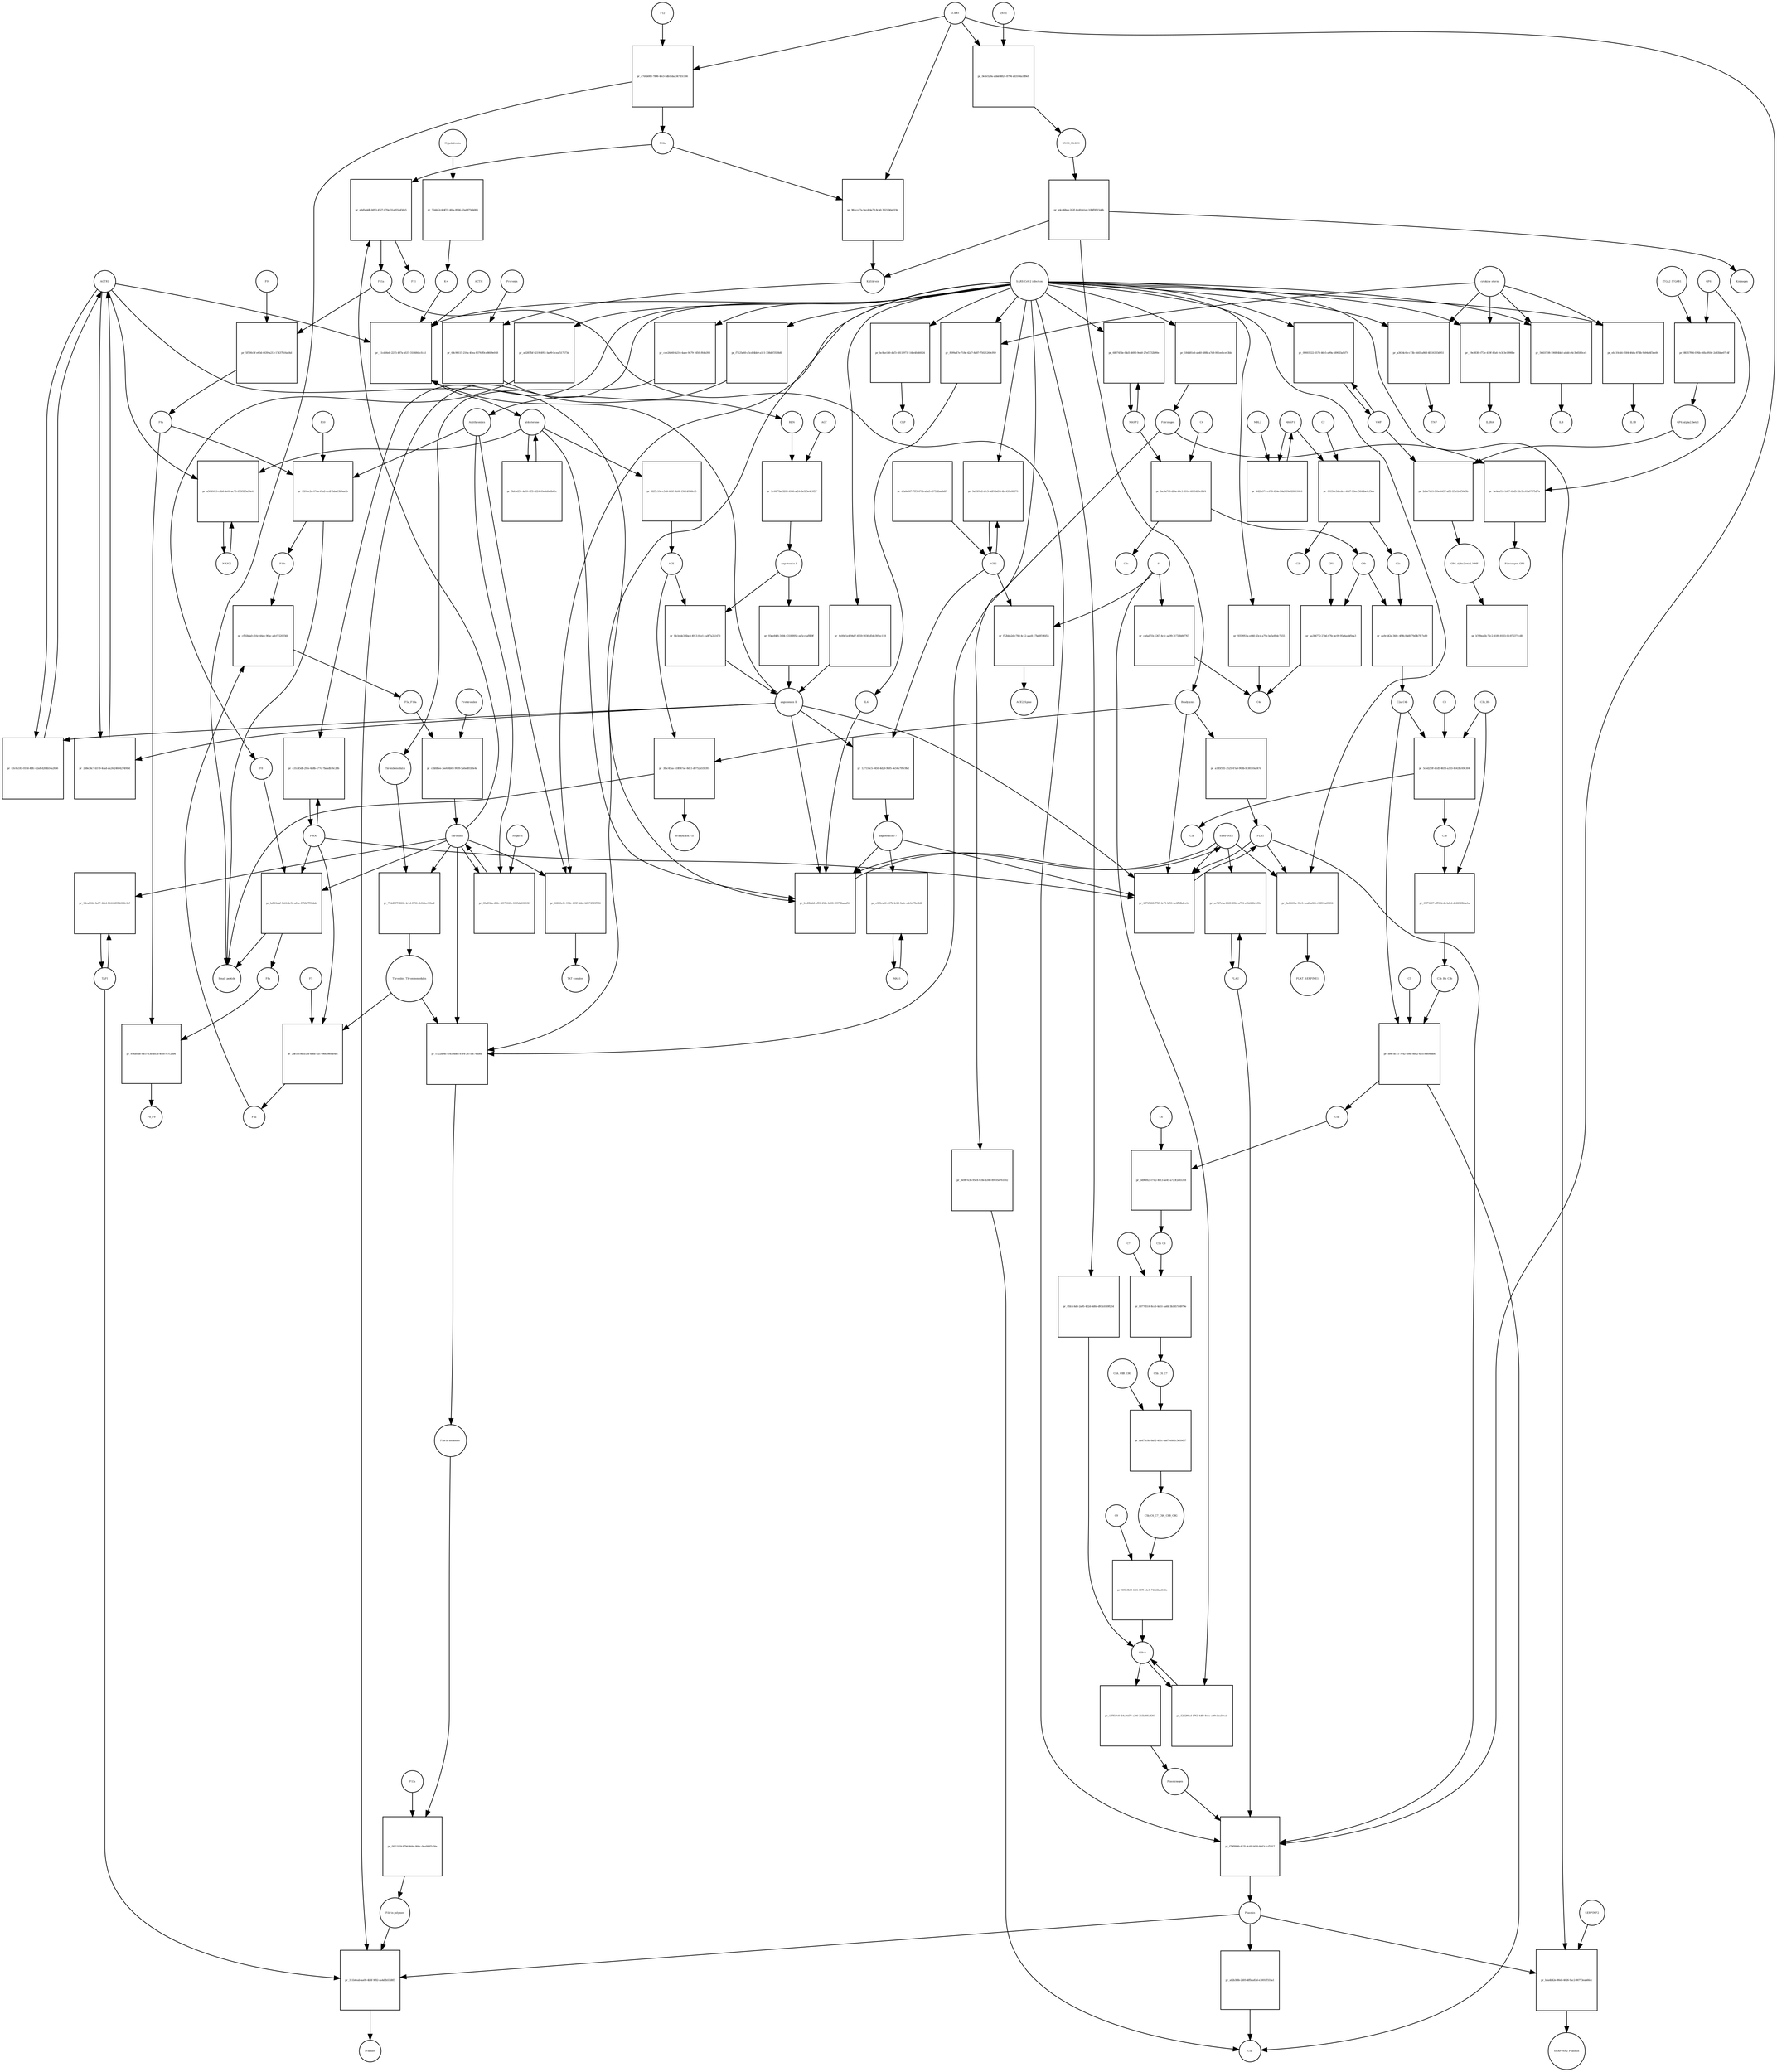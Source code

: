 strict digraph  {
F8 [annotation="urn_miriam_hgnc_3546|urn_miriam_taxonomy_9606", bipartite=0, cls=macromolecule, fontsize=4, label=F8, shape=circle];
"pr_bd504daf-9b64-4c50-a84e-8758a7f33dab" [annotation="", bipartite=1, cls=process, fontsize=4, label="pr_bd504daf-9b64-4c50-a84e-8758a7f33dab", shape=square];
"Small peptide" [annotation=urn_miriam_mesh_D010446, bipartite=0, cls=macromolecule, fontsize=4, label="Small peptide", shape=circle];
F8a [annotation="urn_miriam_hgnc.symbol_F8|urn_miriam_mesh_D015944|urn_miriam_taxonomy_9606", bipartite=0, cls=macromolecule, fontsize=4, label=F8a, shape=circle];
Thrombin [annotation="urn_miriam_hgnc_3535|urn_miriam_taxonomy_9606", bipartite=0, cls=macromolecule, fontsize=4, label=Thrombin, shape=circle];
PROC [annotation="urn_miriam_hgnc_9451|urn_miriam_taxonomy_9606", bipartite=0, cls=macromolecule, fontsize=4, label=PROC, shape=circle];
AGTR1 [annotation=urn_miriam_hgnc_336, bipartite=0, cls=macromolecule, fontsize=4, label=AGTR1, shape=circle];
"pr_83c6a183-010d-4dfc-82a8-d264b54a2656" [annotation="", bipartite=1, cls=process, fontsize=4, label="pr_83c6a183-010d-4dfc-82a8-d264b54a2656", shape=square];
"angiotensin II" [annotation="urn_miriam_obo.chebi_CHEBI%3A2718|urn_miriam_taxonomy_9606", bipartite=0, cls="simple chemical", fontsize=4, label="angiotensin II", shape=circle];
NR3C2 [annotation="", bipartite=0, cls=macromolecule, fontsize=4, label=NR3C2, shape=circle];
"pr_a5040619-c6b8-4e00-ac75-655f825a96e4" [annotation="", bipartite=1, cls=process, fontsize=4, label="pr_a5040619-c6b8-4e00-ac75-655f825a96e4", shape=square];
aldosterone [annotation="urn_miriam_obo.chebi_CHEBI%3A27584", bipartite=0, cls="simple chemical", fontsize=4, label=aldosterone, shape=circle];
"pr_5bfce251-4a99-4ff2-a224-69e6d6d8b01c" [annotation="", bipartite=1, cls=process, fontsize=4, label="pr_5bfce251-4a99-4ff2-a224-69e6d6d8b01c", shape=square];
SERPINE1 [annotation="", bipartite=0, cls=macromolecule, fontsize=4, label=SERPINE1, shape=circle];
"pr_b1d0bab8-ef81-452e-b308-39972baaaf64" [annotation="", bipartite=1, cls=process, fontsize=4, label="pr_b1d0bab8-ef81-452e-b308-39972baaaf64", shape=square];
"angiotensin I-7" [annotation="urn_miriam_obo.chebi_CHEBI%3A55438|urn_miriam_taxonomy_9606", bipartite=0, cls="simple chemical", fontsize=4, label="angiotensin I-7", shape=circle];
IL6 [annotation="urn_miriam_hgnc_6018|urn_miriam_taxonomy_9606", bipartite=0, cls=macromolecule, fontsize=4, label=IL6, shape=circle];
"pr_11cd66eb-2215-487a-b537-3186841cfca1" [annotation="", bipartite=1, cls=process, fontsize=4, label="pr_11cd66eb-2215-487a-b537-3186841cfca1", shape=square];
"SARS-CoV-2 infection" [annotation="urn_miriam_taxonomy_2697049|urn_miriam_mesh_D012327", bipartite=0, cls=phenotype, fontsize=4, label="SARS-CoV-2 infection", shape=circle];
"K+" [annotation="urn_miriam_obo.chebi_CHEBI%3A29103", bipartite=0, cls="simple chemical", fontsize=4, label="K+", shape=circle];
ACTH [annotation=urn_miriam_hgnc_9201, bipartite=0, cls="simple chemical", fontsize=4, label=ACTH, shape=circle];
"pr_4e00c1e4-94d7-4559-9030-d54e395ec118" [annotation="", bipartite=1, cls=process, fontsize=4, label="pr_4e00c1e4-94d7-4559-9030-d54e395ec118", shape=square];
Bradykinin [annotation="urn_miriam_obo.chebi_CHEBI%3A3165|urn_miriam_taxonomy_9606", bipartite=0, cls=macromolecule, fontsize=4, label=Bradykinin, shape=circle];
"pr_3fac45aa-518f-47ac-8d11-d0752b559393" [annotation="", bipartite=1, cls=process, fontsize=4, label="pr_3fac45aa-518f-47ac-8d11-d0752b559393", shape=square];
"Bradykinin(1-5)" [annotation="urn_miriam_mesh_C079000|urn_miriam_taxonomy_9606", bipartite=0, cls=macromolecule, fontsize=4, label="Bradykinin(1-5)", shape=circle];
ACE [annotation="urn_miriam_hgnc_2707|urn_miriam_taxonomy_9606", bipartite=0, cls=macromolecule, fontsize=4, label=ACE, shape=circle];
"pr_a185f5d1-2525-47a8-908b-fc38110a247d" [annotation="", bipartite=1, cls=process, fontsize=4, label="pr_a185f5d1-2525-47a8-908b-fc38110a247d", shape=square];
PLAT [annotation="urn_miriam_hgnc_9051|urn_miriam_taxonomy_9606", bipartite=0, cls=macromolecule, fontsize=4, label=PLAT, shape=circle];
"pr_268e34c7-b579-4cad-aa24-24684274f49d" [annotation="", bipartite=1, cls=process, fontsize=4, label="pr_268e34c7-b579-4cad-aa24-24684274f49d", shape=square];
MAS1 [annotation="", bipartite=0, cls=macromolecule, fontsize=4, label=MAS1, shape=circle];
"pr_e985ca50-e67b-4c28-9a5c-e8cb478ef2d8" [annotation="", bipartite=1, cls=process, fontsize=4, label="pr_e985ca50-e67b-4c28-9a5c-e8cb478ef2d8", shape=square];
Fibrinogen [annotation="urn_miriam_pubmed_19296670|urn_miriam_obo.go_GO%3A0005577|urn_miriam_hgnc_3661|urn_miriam_hgnc_3662|urn_miriam_hgnc_3694|urn_miriam_taxonomy_9606", bipartite=0, cls=complex, fontsize=4, label=Fibrinogen, shape=circle];
"pr_3e4eef18-1d47-49d5-92c5-c61a0767b27a" [annotation="", bipartite=1, cls=process, fontsize=4, label="pr_3e4eef18-1d47-49d5-92c5-c61a0767b27a", shape=square];
GP6 [annotation="urn_miriam_hgnc_HGNC%3A14388|urn_miriam_taxonomy_9606", bipartite=0, cls=macromolecule, fontsize=4, label=GP6, shape=circle];
Fibrinogen_GP6 [annotation="urn_miriam_pubmed_19296670|urn_miriam_obo.go_GO%3A0005577|urn_miriam_hgnc_HGNC%3A14388|urn_miriam_taxonomy_9606", bipartite=0, cls=complex, fontsize=4, label=Fibrinogen_GP6, shape=circle];
GP6_alpha2_beta1 [annotation="urn_miriam_pubmed_25051961|urn_miriam_taxonomy_10090|urn_miriam_hgnc_14338|urn_miriam_hgnc_6137|urn_miriam_hgnc_6153", bipartite=0, cls=complex, fontsize=4, label=GP6_alpha2_beta1, shape=circle];
"pr_2d9e7d19-f99e-4457-aff1-25a1b4f56d5b" [annotation="", bipartite=1, cls=process, fontsize=4, label="pr_2d9e7d19-f99e-4457-aff1-25a1b4f56d5b", shape=square];
VWF [annotation="urn_miriam_hgnc_12726|urn_miriam_taxonomy_9606", bipartite=0, cls=macromolecule, fontsize=4, label=VWF, shape=circle];
GP6_alpha2beta1_VWF [annotation="urn_miriam_pubmed_25051961|urn_miriam_taxonomy_10090|urn_miriam_hgnc_14338|urn_miriam_hgnc_6137|urn_miriam_hgnc_6153|urn_miriam_hgnc_12726", bipartite=0, cls=complex, fontsize=4, label=GP6_alpha2beta1_VWF, shape=circle];
"pr_88357f66-076b-46fa-950c-2d83bbe07c4f" [annotation="", bipartite=1, cls=process, fontsize=4, label="pr_88357f66-076b-46fa-950c-2d83bbe07c4f", shape=square];
ITGA2_ITGAB1 [annotation="urn_miriam_intact_EBI-16428357|urn_miriam_hgnc_6137|urn_miriam_hgnc_6153|urn_miriam_taxonomy_9606", bipartite=0, cls=complex, fontsize=4, label=ITGA2_ITGAB1, shape=circle];
"pr_b7d9ee5b-72c2-4189-8103-0fc876371cd8" [annotation="", bipartite=1, cls="omitted process", fontsize=4, label="pr_b7d9ee5b-72c2-4189-8103-0fc876371cd8", shape=square];
"Fibrin polymer" [annotation="urn_miriam_mesh_C465961|urn_miriam_taxonomy_9606", bipartite=0, cls=macromolecule, fontsize=4, label="Fibrin polymer", shape=circle];
"pr_311b4eab-aa09-4b6f-9f82-aa4d2b53d8f3" [annotation="", bipartite=1, cls=process, fontsize=4, label="pr_311b4eab-aa09-4b6f-9f82-aa4d2b53d8f3", shape=square];
"D-dimer" [annotation="urn_miriam_pubmed_19008457|urn_miriam_mesh_C036309|urn_miriam_taxonomy_9606", bipartite=0, cls=macromolecule, fontsize=4, label="D-dimer", shape=circle];
Plasmin [annotation="urn_miriam_hgnc.symbol_PLG|urn_miriam_mesh_D005341|urn_miriam_brenda_3.4.21.7|urn_miriam_taxonomy_9606", bipartite=0, cls=macromolecule, fontsize=4, label=Plasmin, shape=circle];
TAFI [annotation="urn_miriam_hgnc_1546|urn_miriam_taxonomy_9606", bipartite=0, cls=macromolecule, fontsize=4, label=TAFI, shape=circle];
"Fibrin monomer" [annotation="urn_miriam_mesh_C011468|urn_miriam_taxonomy_9606", bipartite=0, cls=macromolecule, fontsize=4, label="Fibrin monomer", shape=circle];
"pr_f4111f59-b79d-444e-866c-0cef4f97c26e" [annotation="", bipartite=1, cls=process, fontsize=4, label="pr_f4111f59-b79d-444e-866c-0cef4f97c26e", shape=square];
F13a [annotation="urn_miriam_hgnc.symbol_F13|urn_miriam_mesh_D026122|urn_miriam_brenda_2.3.2.13|urn_miriam_taxonomy_9606", bipartite=0, cls=macromolecule, fontsize=4, label=F13a, shape=circle];
"pr_a3634c6b-c73b-4445-a86d-4fa16333d951" [annotation="", bipartite=1, cls=process, fontsize=4, label="pr_a3634c6b-c73b-4445-a86d-4fa16333d951", shape=square];
TNF [annotation="urn_miriam_hgnc_11892|urn_miriam_taxonomy_9606", bipartite=0, cls=macromolecule, fontsize=4, label=TNF, shape=circle];
"cytokine storm" [annotation="urn_miriam_pubmed_2504360|urn_miriam_taxonomy_9606", bipartite=0, cls=phenotype, fontsize=4, label="cytokine storm", shape=circle];
"pr_af2b3f8b-2d05-4ffb-a83d-e3001ff555a1" [annotation="", bipartite=1, cls=process, fontsize=4, label="pr_af2b3f8b-2d05-4ffb-a83d-e3001ff555a1", shape=square];
C5a [annotation="urn_miriam_hgnc.symbol_C5|urn_miriam_mesh_D015936|urn_miriam_taxonomy_9606", bipartite=0, cls=macromolecule, fontsize=4, label=C5a, shape=circle];
"pr_137f17e8-fb4a-4d75-a346-315b395a8361" [annotation="", bipartite=1, cls=process, fontsize=4, label="pr_137f17e8-fb4a-4d75-a346-315b395a8361", shape=square];
Plasminogen [annotation="urn_miriam_hgnc_9071|urn_miriam_taxonomy_9606", bipartite=0, cls=macromolecule, fontsize=4, label=Plasminogen, shape=circle];
"C5b-9" [annotation="urn_miriam_obo.go_GO%3A0005579|urn_miriam_mesh_D015938|urn_miriam_mesh_D050776|urn_miriam_hgnc_1339|urn_miriam_hgnc_1346|urn_miriam_hgnc_1352|urn_miriam_hgnc_1353|urn_miriam_hgnc_1354|urn_miriam_hgnc_1358|urn_miriam_taxonomy_9606", bipartite=0, cls=complex, fontsize=4, label="C5b-9", shape=circle];
C2 [annotation="urn_miriam_hgnc_1248|urn_miriam_taxonomy_9606", bipartite=0, cls=macromolecule, fontsize=4, label=C2, shape=circle];
"pr_00156c54-cdcc-4067-b3ec-5844be4cf9ee" [annotation="", bipartite=1, cls=process, fontsize=4, label="pr_00156c54-cdcc-4067-b3ec-5844be4cf9ee", shape=square];
C2a [annotation="urn_miriam_hgnc.symbol_C2|urn_miriam_mesh_D050678|urn_miriam_taxonomy_9606", bipartite=0, cls=macromolecule, fontsize=4, label=C2a, shape=circle];
C2b [annotation="urn_miriam_hgnc.symbol_C2|urn_miriam_mesh_D050679|urn_miriam_taxonomy_9606", bipartite=0, cls=macromolecule, fontsize=4, label=C2b, shape=circle];
MASP1 [annotation="urn_miriam_hgnc_6901|urn_miriam_taxonomy_9606", bipartite=0, cls=macromolecule, fontsize=4, label=MASP1, shape=circle];
"pr_19e283fe-f72e-419f-8fa6-7e3c3e1098be" [annotation="", bipartite=1, cls=process, fontsize=4, label="pr_19e283fe-f72e-419f-8fa6-7e3c3e1098be", shape=square];
IL2RA [annotation="urn_miriam_hgnc_6008|urn_miriam_taxonomy_9606", bipartite=0, cls=macromolecule, fontsize=4, label=IL2RA, shape=circle];
"pr_5641f108-1068-4bb2-a8dd-c6c3b6580ce5" [annotation="", bipartite=1, cls=process, fontsize=4, label="pr_5641f108-1068-4bb2-a8dd-c6c3b6580ce5", shape=square];
IL8 [annotation="urn_miriam_hgnc_6025|urn_miriam_taxonomy_9606", bipartite=0, cls=macromolecule, fontsize=4, label=IL8, shape=circle];
"pr_0e987e3b-95c8-4c8e-b340-89105e761802" [annotation="", bipartite=1, cls=process, fontsize=4, label="pr_0e987e3b-95c8-4c8e-b340-89105e761802", shape=square];
"pr_f699a47e-718e-42a7-8a87-75021269cf69" [annotation="", bipartite=1, cls=process, fontsize=4, label="pr_f699a47e-718e-42a7-8a87-75021269cf69", shape=square];
"pr_eb110c44-8584-46da-87db-9b94d6f3ee84" [annotation="", bipartite=1, cls=process, fontsize=4, label="pr_eb110c44-8584-46da-87db-9b94d6f3ee84", shape=square];
IL1B [annotation="urn_miriam_hgnc_5992|urn_miriam_taxonomy_9606", bipartite=0, cls=macromolecule, fontsize=4, label=IL1B, shape=circle];
Prorenin [annotation="urn_miriam_hgnc_9958|urn_miriam_taxonomy_9606", bipartite=0, cls=macromolecule, fontsize=4, label=Prorenin, shape=circle];
"pr_68c90115-216a-40ea-8376-f0ce8609e048" [annotation="", bipartite=1, cls=process, fontsize=4, label="pr_68c90115-216a-40ea-8376-f0ce8609e048", shape=square];
REN [annotation="urn_miriam_hgnc.symbol_REN|urn_miriam_taxonomy_9606", bipartite=0, cls=macromolecule, fontsize=4, label=REN, shape=circle];
Kallikrein [annotation="urn_miriam_hgnc.symbol_KLKB1|urn_miriam_mesh_D020842|urn_miriam_brenda_3.4.21.34|urn_miriam_taxonomy_9606", bipartite=0, cls=macromolecule, fontsize=4, label=Kallikrein, shape=circle];
KLKB1 [annotation="urn_miriam_hgnc_6371|urn_miriam_taxonomy_9606", bipartite=0, cls=macromolecule, fontsize=4, label=KLKB1, shape=circle];
"pr_964cca7a-9ecd-4a78-8cb0-3921f46e019d" [annotation="", bipartite=1, cls=process, fontsize=4, label="pr_964cca7a-9ecd-4a78-8cb0-3921f46e019d", shape=square];
F12a [annotation="urn_miriam_hgnc.symbol_F12|urn_miriam_mesh_D015956|urn_miriam_brenda_3.4.21.38|urn_miriam_taxonomy_9606", bipartite=0, cls=macromolecule, fontsize=4, label=F12a, shape=circle];
"pr_cee26e60-b216-4aee-9a79-7d50cf64b393" [annotation="", bipartite=1, cls=process, fontsize=4, label="pr_cee26e60-b216-4aee-9a79-7d50cf64b393", shape=square];
Thrombomodulin [annotation="urn_miriam_hgnc_11784|urn_miriam_taxonomy_9606", bipartite=0, cls=macromolecule, fontsize=4, label=Thrombomodulin, shape=circle];
"pr_b5a4b42e-90eb-4626-9ac2-90773eab66cc" [annotation="", bipartite=1, cls=process, fontsize=4, label="pr_b5a4b42e-90eb-4626-9ac2-90773eab66cc", shape=square];
SERPINF2 [annotation="urn_miriam_hgnc_9075|urn_miriam_taxonomy_9606", bipartite=0, cls=macromolecule, fontsize=4, label=SERPINF2, shape=circle];
SERPINF2_Plasmin [annotation="urn_miriam_pubmed_2437112|urn_miriam_biogrid_314240|urn_miriam_hgnc_9075|urn_miriam_mesh_D005341|urn_miriam_taxonomy_9606", bipartite=0, cls=complex, fontsize=4, label=SERPINF2_Plasmin, shape=circle];
"pr_9359951a-e440-43cd-a79e-bc5e854c7555" [annotation="", bipartite=1, cls=process, fontsize=4, label="pr_9359951a-e440-43cd-a79e-bc5e854c7555", shape=square];
C4d [annotation="urn_miriam_hgnc.symbol_C4b|urn_miriam_mesh_C032261|urn_miriam_taxonomy_9606", bipartite=0, cls=macromolecule, fontsize=4, label=C4d, shape=circle];
"pr_05b7c4d6-2a95-422d-8d0c-d93b1069f254" [annotation="", bipartite=1, cls=process, fontsize=4, label="pr_05b7c4d6-2a95-422d-8d0c-d93b1069f254", shape=square];
"pr_e31c45db-29fe-4a8b-a77c-7baadb76c20b" [annotation="", bipartite=1, cls=process, fontsize=4, label="pr_e31c45db-29fe-4a8b-a77c-7baadb76c20b", shape=square];
"pr_09003222-6578-46e5-a99a-fd90d3af1f7c" [annotation="", bipartite=1, cls=process, fontsize=4, label="pr_09003222-6578-46e5-a99a-fd90d3af1f7c", shape=square];
"pr_bc8ae150-daf3-4811-973f-14fe4fe46024" [annotation="", bipartite=1, cls=process, fontsize=4, label="pr_bc8ae150-daf3-4811-973f-14fe4fe46024", shape=square];
CRP [annotation="urn_miriam_hgnc_2367|urn_miriam_taxonomy_9606", bipartite=0, cls=macromolecule, fontsize=4, label=CRP, shape=circle];
"pr_520286ad-1763-4df8-8ebc-a09e1ba50ea8" [annotation="", bipartite=1, cls=process, fontsize=4, label="pr_520286ad-1763-4df8-8ebc-a09e1ba50ea8", shape=square];
S [annotation="urn_miriam_uniprot_P0DTC2|urn_miriam_uniprot_P59594|urn_miriam_taxonomy_2697049", bipartite=0, cls=macromolecule, fontsize=4, label=S, shape=circle];
"pr_ca6abf1b-1267-4cfc-aa99-31720b84f767" [annotation="", bipartite=1, cls=process, fontsize=4, label="pr_ca6abf1b-1267-4cfc-aa99-31720b84f767", shape=square];
"pr_127116c5-3450-4d29-9b95-3e54a799c9bd" [annotation="", bipartite=1, cls=process, fontsize=4, label="pr_127116c5-3450-4d29-9b95-3e54a799c9bd", shape=square];
ACE2 [annotation="urn_miriam_hgnc_13557|urn_miriam_taxonomy_9606", bipartite=0, cls=macromolecule, fontsize=4, label=ACE2, shape=circle];
"pr_dfa6e087-7ff3-478b-a2a5-d97242aa8d87" [annotation="", bipartite=1, cls=process, fontsize=4, label="pr_dfa6e087-7ff3-478b-a2a5-d97242aa8d87", shape=square];
"pr_f52bbb2d-c788-4c12-aae8-17bd8f19fd55" [annotation="", bipartite=1, cls=process, fontsize=4, label="pr_f52bbb2d-c788-4c12-aae8-17bd8f19fd55", shape=square];
ACE2_Spike [annotation="urn_miriam_pdb_6CS2|urn_miriam_hgnc_13557|urn_miriam_uniprot_P0DTC2|urn_miriam_taxonomy_9606|urn_miriam_taxonomy_2697049", bipartite=0, cls=complex, fontsize=4, label=ACE2_Spike, shape=circle];
"pr_9a99f6e2-dfc5-4df0-bd34-4b1439e88870" [annotation="", bipartite=1, cls=process, fontsize=4, label="pr_9a99f6e2-dfc5-4df0-bd34-4b1439e88870", shape=square];
"pr_f7125e60-a5cd-4bb9-a1c1-338dcf3528d0" [annotation="", bipartite=1, cls=process, fontsize=4, label="pr_f7125e60-a5cd-4bb9-a1c1-338dcf3528d0", shape=square];
Antithrombin [annotation="urn_miriam_hgnc_775|urn_miriam_taxonomy_9606", bipartite=0, cls=macromolecule, fontsize=4, label=Antithrombin, shape=circle];
"pr_a0285fbf-0219-4951-ba99-bceaf517573d" [annotation="", bipartite=1, cls=process, fontsize=4, label="pr_a0285fbf-0219-4951-ba99-bceaf517573d", shape=square];
C4b [annotation="urn_miriam_hgnc_1324|urn_miriam_taxonomy_9606", bipartite=0, cls=macromolecule, fontsize=4, label=C4b, shape=circle];
"pr_aa384772-27b6-47fe-bc09-95e4adbf0da3" [annotation="", bipartite=1, cls=process, fontsize=4, label="pr_aa384772-27b6-47fe-bc09-95e4adbf0da3", shape=square];
CFI [annotation="urn_miriam_hgnc_2771|urn_miriam_taxonomy_9606", bipartite=0, cls=macromolecule, fontsize=4, label=CFI, shape=circle];
C3b [annotation="urn_miriam_hgnc.symbol_C3|urn_miriam_mesh_D003179|urn_miriam_taxonomy_9606", bipartite=0, cls=macromolecule, fontsize=4, label=C3b, shape=circle];
"pr_09f74007-eff3-4cda-bd1d-de22028b3a1a" [annotation="", bipartite=1, cls=process, fontsize=4, label="pr_09f74007-eff3-4cda-bd1d-de22028b3a1a", shape=square];
C3b_Bb [annotation="urn_miriam_pubmed_12440962|urn_miriam_brenda_3.4.21.47|urn_miriam_mesh_D051561|urn_miriam_mesh_D003179|urn_miriam_hgnc_1037|urn_miriam_taxonomy_9606", bipartite=0, cls=complex, fontsize=4, label=C3b_Bb, shape=circle];
C3b_Bb_C3b [annotation="urn_miriam_pubmed_12440962|urn_miriam_brenda_34.4.21.47|urn_miriam_mesh_D051566|urn_miriam_mesh_D003179|urn_miriam_hgnc_1037|urn_miriam_taxonomy_9606", bipartite=0, cls=complex, fontsize=4, label=C3b_Bb_C3b, shape=circle];
"pr_aa9c642e-366c-4f9b-84d0-79d3b7fc7e89" [annotation="", bipartite=1, cls=process, fontsize=4, label="pr_aa9c642e-366c-4f9b-84d0-79d3b7fc7e89", shape=square];
C2a_C4b [annotation="urn_miriam_mesh_D051574|urn_miriam_brenda_3.4.21.43|urn_miriam_mesh_D050678|urn_miriam_hgnc_1324|urn_miriam_taxonomy_9606", bipartite=0, cls=complex, fontsize=4, label=C2a_C4b, shape=circle];
C4 [annotation="urn_miriam_mesh_D00318|urn_miriam_taxonomy_9606", bipartite=0, cls=macromolecule, fontsize=4, label=C4, shape=circle];
"pr_fac9a760-df9a-46c1-891c-48994b0c8bf4" [annotation="", bipartite=1, cls=process, fontsize=4, label="pr_fac9a760-df9a-46c1-891c-48994b0c8bf4", shape=square];
C4a [annotation="urn_miriam_hgnc_1323|urn_miriam_taxonomy_9606", bipartite=0, cls=macromolecule, fontsize=4, label=C4a, shape=circle];
MASP2 [annotation="urn_miriam_hgnc_6902|urn_miriam_taxonomy_9606", bipartite=0, cls=macromolecule, fontsize=4, label=MASP2, shape=circle];
"pr_442fe974-c678-434e-b6a9-f6e9280190c6" [annotation="", bipartite=1, cls=process, fontsize=4, label="pr_442fe974-c678-434e-b6a9-f6e9280190c6", shape=square];
MBL2 [annotation="urn_miriam_hgnc_6902|urn_miriam_taxonomy_9606", bipartite=0, cls=macromolecule, fontsize=4, label=MBL2, shape=circle];
"pr_688745de-04d1-4693-9eb0-27ef3f32b90e" [annotation="", bipartite=1, cls=process, fontsize=4, label="pr_688745de-04d1-4693-9eb0-27ef3f32b90e", shape=square];
PLAU [annotation="urn_miriam_hgnc_9052|urn_miriam_taxonomy_9606", bipartite=0, cls=macromolecule, fontsize=4, label=PLAU, shape=circle];
"pr_ec747e5a-b669-49b3-a724-e65d4d6ce39c" [annotation="", bipartite=1, cls=process, fontsize=4, label="pr_ec747e5a-b669-49b3-a724-e65d4d6ce39c", shape=square];
C5b_C6_C7_C8A_C8B_C8G [annotation="urn_miriam_pubmed_28630159|urn_miriam_mesh_C042295|urn_miriam_mesh_D050776|urn_miriam_hgnc_1339|urn_miriam_hgnc_1352|urn_miriam_hgnc_1353|urn_miriam_hgnc_1354|urn_miriam_taxonomy_9606", bipartite=0, cls=complex, fontsize=4, label=C5b_C6_C7_C8A_C8B_C8G, shape=circle];
"pr_595e9b9f-1f15-487f-b4c8-743b5bad440e" [annotation="", bipartite=1, cls=process, fontsize=4, label="pr_595e9b9f-1f15-487f-b4c8-743b5bad440e", shape=square];
C9 [annotation="urn_miriam_hgnc_1358|urn_miriam_taxonomy_9606", bipartite=0, cls=macromolecule, fontsize=4, label=C9, shape=circle];
C5b_C6_C7 [annotation="urn_miriam_pubmed_28630159|urn_miriam_mesh_C037453|urn_miriam_mesh_D050776|urn_miriam_hgnc_1339|urn_miriam_hgnc_1346|urn_miriam_taxonomy_9606", bipartite=0, cls=complex, fontsize=4, label=C5b_C6_C7, shape=circle];
"pr_aa472c8c-8a92-401c-aa67-e861c5e09637" [annotation="", bipartite=1, cls=process, fontsize=4, label="pr_aa472c8c-8a92-401c-aa67-e861c5e09637", shape=square];
C8A_C8B_C8G [annotation="urn_miriam_mesh_D003185|urn_miriam_hgnc_1353|urn_miriam_hgnc_1352|urn_miriam_hgnc_1354|urn_miriam_taxonomy_9606", bipartite=0, cls=complex, fontsize=4, label=C8A_C8B_C8G, shape=circle];
C5b_C6 [annotation="urn_miriam_mesh_C050974|urn_miriam_mesh_D050776|urn_miriam_hgnc_1339|urn_miriam_taxonomy_9606", bipartite=0, cls=complex, fontsize=4, label=C5b_C6, shape=circle];
"pr_8077d514-8cc5-4d51-aa6b-3b1657a4979e" [annotation="", bipartite=1, cls=process, fontsize=4, label="pr_8077d514-8cc5-4d51-aa6b-3b1657a4979e", shape=square];
C7 [annotation="urn_miriam_hgnc_HGNC%3A1346|urn_miriam_taxonomy_9606", bipartite=0, cls=macromolecule, fontsize=4, label=C7, shape=circle];
C5b [annotation="urn_miriam_hgnc.symbol_C5|urn_miriam_mesh_D050776|urn_miriam_taxonomy_9606", bipartite=0, cls=macromolecule, fontsize=4, label=C5b, shape=circle];
"pr_3d96f823-f7a2-4013-ae45-a723f2e65318" [annotation="", bipartite=1, cls=process, fontsize=4, label="pr_3d96f823-f7a2-4013-ae45-a723f2e65318", shape=square];
C6 [annotation="urn_miriam_hgnc_1339|urn_miriam_taxonomy_9606", bipartite=0, cls=macromolecule, fontsize=4, label=C6, shape=circle];
C5 [annotation="urn_miriam_hgnc_1331|urn_miriam_taxonomy_9606", bipartite=0, cls=macromolecule, fontsize=4, label=C5, shape=circle];
"pr_d987ac11-7c42-408a-8d42-451c9d69bdd4" [annotation="", bipartite=1, cls=process, fontsize=4, label="pr_d987ac11-7c42-408a-8d42-451c9d69bdd4", shape=square];
C3 [annotation="urn_miriam_hgnc_1318|urn_miriam_taxonomy_9606", bipartite=0, cls=macromolecule, fontsize=4, label=C3, shape=circle];
"pr_5ced250f-d1d5-4653-a303-8543bc69c304" [annotation="", bipartite=1, cls=process, fontsize=4, label="pr_5ced250f-d1d5-4653-a303-8543bc69c304", shape=square];
C3a [annotation="urn_miriam_hgnc.symbol_C3|urn_miriam_mesh_D015926|urn_miriam_taxonomy_9606", bipartite=0, cls=macromolecule, fontsize=4, label=C3a, shape=circle];
"pr_754d827f-2263-4c1d-8796-eb1b5ec31be2" [annotation="", bipartite=1, cls=process, fontsize=4, label="pr_754d827f-2263-4c1d-8796-eb1b5ec31be2", shape=square];
Thrombin_Thrombomodulin [annotation="urn_miriam_pubmed_6282863|urn_miriam_taxonomy_9986|urn_miriam_biogrid_283352|urn_miriam_mesh_D013917|urn_miriam_hgnc_11784", bipartite=0, cls=complex, fontsize=4, label=Thrombin_Thrombomodulin, shape=circle];
"pr_c522db4c-cf45-4dea-87e4-28758c74ab6a" [annotation="", bipartite=1, cls=process, fontsize=4, label="pr_c522db4c-cf45-4dea-87e4-28758c74ab6a", shape=square];
KNG1_KLKB1 [annotation="urn_miriam_pubmed_17598838|urn_miriam_intact_EBI-10087151|urn_miriam_hgnc_6371|urn_miriam_hgnc_6383|urn_miriam_taxonomy_9606", bipartite=0, cls=complex, fontsize=4, label=KNG1_KLKB1, shape=circle];
"pr_e4cd68ab-282f-4e49-b1a0-10bff8515ddb" [annotation="", bipartite=1, cls=process, fontsize=4, label="pr_e4cd68ab-282f-4e49-b1a0-10bff8515ddb", shape=square];
Kininogen [annotation="urn_miriam_hgnc.symbol_KNG1|urn_miriam_mesh_D019679|urn_miriam_taxonomy_9606", bipartite=0, cls=macromolecule, fontsize=4, label=Kininogen, shape=circle];
"pr_184581e6-ab40-488b-a7d8-001eebce43bb" [annotation="", bipartite=1, cls=process, fontsize=4, label="pr_184581e6-ab40-488b-a7d8-001eebce43bb", shape=square];
"angiotensin I" [annotation="urn_miriam_obo.chebi_CHEBI%3A2718|urn_miriam_taxonomy_9606", bipartite=0, cls="simple chemical", fontsize=4, label="angiotensin I", shape=circle];
"pr_93ee84f6-3484-4318-895e-ee5ccfaf8b9f" [annotation="", bipartite=1, cls=process, fontsize=4, label="pr_93ee84f6-3484-4318-895e-ee5ccfaf8b9f", shape=square];
"pr_3a4d41be-90c3-4ea2-a024-c38811a69634" [annotation="", bipartite=1, cls=process, fontsize=4, label="pr_3a4d41be-90c3-4ea2-a024-c38811a69634", shape=square];
PLAT_SERPINE1 [annotation="urn_miriam_pubmed_22449964|urn_miriam_intact_EBI-7800882|urn_miriam_hgnc_9051|urn_miriam_hgnc_8593|urn_miriam_taxonomy_9606", bipartite=0, cls=complex, fontsize=4, label=PLAT_SERPINE1, shape=circle];
"pr_18ca812d-3a17-42b4-8444-d09bb982c6ef" [annotation="", bipartite=1, cls=process, fontsize=4, label="pr_18ca812d-3a17-42b4-8444-d09bb982c6ef", shape=square];
"pr_6d765d68-f723-4c71-bf00-6e6fb8bdce1c" [annotation="", bipartite=1, cls=process, fontsize=4, label="pr_6d765d68-f723-4c71-bf00-6e6fb8bdce1c", shape=square];
"pr_66860e1c-19dc-493f-bbb6-b8574549f586" [annotation="", bipartite=1, cls=process, fontsize=4, label="pr_66860e1c-19dc-493f-bbb6-b8574549f586", shape=square];
"TAT complex" [annotation="urn_miriam_pubmed_22930518|urn_miriam_mesh_C046193|urn_miriam_mesh_D013917|urn_miriam_hgnc_775|urn_miriam_taxonomy_9606", bipartite=0, cls=complex, fontsize=4, label="TAT complex", shape=circle];
"pr_f79f8999-4135-4c69-bfa8-6642c1cf5817" [annotation="", bipartite=1, cls=process, fontsize=4, label="pr_f79f8999-4135-4c69-bfa8-6642c1cf5817", shape=square];
F11a [annotation="urn_miriam_hgnc.symbol_F11|urn_miriam_mesh_D015945|urn_miriam_brenda_3.4.21.27|urn_miriam_taxonomy_9606", bipartite=0, cls=macromolecule, fontsize=4, label=F11a, shape=circle];
"pr_0fa8f43a-d02c-4217-840e-0623de41b102" [annotation="", bipartite=1, cls=process, fontsize=4, label="pr_0fa8f43a-d02c-4217-840e-0623de41b102", shape=square];
Heparin [annotation="urn_miriam_pubmed_708377|urn_miriam_obo.chebi_CHEBI%3A28304|urn_miriam_taxonomy_9606", bipartite=0, cls="simple chemical", fontsize=4, label=Heparin, shape=circle];
Prothrombin [annotation="urn_miriam_hgnc_3535|urn_miriam_taxonomy_9606", bipartite=0, cls=macromolecule, fontsize=4, label=Prothrombin, shape=circle];
"pr_cfbfd8ee-3ee6-4b02-9039-5a6ed81b3e4c" [annotation="", bipartite=1, cls=process, fontsize=4, label="pr_cfbfd8ee-3ee6-4b02-9039-5a6ed81b3e4c", shape=square];
F5a_F10a [annotation="urn_miriam_pubmed_2303476|urn_miriam_mesh_C022475|urn_miriam_mesh_D15943|urn_miriam_mesh_D015951|urn_miriam_taxonomy_9606", bipartite=0, cls=complex, fontsize=4, label=F5a_F10a, shape=circle];
F10a [annotation="urn_miriam_hgnc.symbol_F10|urn_miriam_mesh_D015951|urn_miriam_brenda_3.4.21.6|urn_miriam_taxonomy_9606", bipartite=0, cls=macromolecule, fontsize=4, label=F10a, shape=circle];
"pr_cfb58da0-d16c-44ee-90bc-a0cf15202560" [annotation="", bipartite=1, cls=process, fontsize=4, label="pr_cfb58da0-d16c-44ee-90bc-a0cf15202560", shape=square];
F5a [annotation="urn_miriam_hgnc.symbol_F5|urn_miriam_mesh_D015943|urn_miriam_taxonomy_9606", bipartite=0, cls=macromolecule, fontsize=4, label=F5a, shape=circle];
F5 [annotation="urn_miriam_hgnc_3541|urn_miriam_taxonomy_9606", bipartite=0, cls=macromolecule, fontsize=4, label=F5, shape=circle];
"pr_2de1ec9b-a52d-488a-92f7-98839e84f4fd" [annotation="", bipartite=1, cls=process, fontsize=4, label="pr_2de1ec9b-a52d-488a-92f7-98839e84f4fd", shape=square];
F9a [annotation="urn_miriam_hgnc.symbol_F9|urn_miriam_mesh_D015949|urn_miriam_taxonomy_9606", bipartite=0, cls=macromolecule, fontsize=4, label=F9a, shape=circle];
"pr_e9faeabf-f6f5-4f3d-a83d-4030787c2eb4" [annotation="", bipartite=1, cls=process, fontsize=4, label="pr_e9faeabf-f6f5-4f3d-a83d-4030787c2eb4", shape=square];
F8_F9 [annotation="urn_miriam_pubmed_22471307|urn_miriam_hgnc_3546|urn_miriam_hgnc_35531|urn_miriam_intact_EBI-11621595|urn_miriam_taxonomy_9606", bipartite=0, cls=complex, fontsize=4, label=F8_F9, shape=circle];
F9 [annotation="urn_miriam_hgnc_35531|urn_miriam_taxonomy_9606", bipartite=0, cls=macromolecule, fontsize=4, label=F9, shape=circle];
"pr_5f500cbf-e63d-4639-a213-17437b16a24d" [annotation="", bipartite=1, cls=process, fontsize=4, label="pr_5f500cbf-e63d-4639-a213-17437b16a24d", shape=square];
"pr_0e2e529a-abbd-4824-8794-ad3164a1d9ef" [annotation="", bipartite=1, cls=process, fontsize=4, label="pr_0e2e529a-abbd-4824-8794-ad3164a1d9ef", shape=square];
KNG1 [annotation="urn_miriam_hgnc.symbol_6383|urn_miriam_taxonomy_9606", bipartite=0, cls=macromolecule, fontsize=4, label=KNG1, shape=circle];
"pr_e3d5dddb-b953-4527-870e-31a955a456e5" [annotation="", bipartite=1, cls=process, fontsize=4, label="pr_e3d5dddb-b953-4527-870e-31a955a456e5", shape=square];
F11 [annotation="urn_miriam_hgnc_3529|urn_miriam_taxonomy_9606", bipartite=0, cls=macromolecule, fontsize=4, label=F11, shape=circle];
F12 [annotation="urn_miriam_hgnc_3530|urn_miriam_taxonomy_9606", bipartite=0, cls=macromolecule, fontsize=4, label=F12, shape=circle];
"pr_c7d4b082-7806-4fe3-8db1-daa347451166" [annotation="", bipartite=1, cls=process, fontsize=4, label="pr_c7d4b082-7806-4fe3-8db1-daa347451166", shape=square];
"pr_fdcb4de3-6be3-4913-81e1-ca8f7a2a1470" [annotation="", bipartite=1, cls=process, fontsize=4, label="pr_fdcb4de3-6be3-4913-81e1-ca8f7a2a1470", shape=square];
F10 [annotation="urn_miriam_hgnc_3528|urn_miriam_taxonomy_9606", bipartite=0, cls=macromolecule, fontsize=4, label=F10, shape=circle];
"pr_83f4ec2d-07ca-47a2-acdf-faba15b9aa1b" [annotation="", bipartite=1, cls=process, fontsize=4, label="pr_83f4ec2d-07ca-47a2-acdf-faba15b9aa1b", shape=square];
AGT [annotation="urn_miriam_hgnc_333|urn_miriam_taxonomy_9606", bipartite=0, cls=macromolecule, fontsize=4, label=AGT, shape=circle];
"pr_9c60f78a-3282-4986-af24-5e325e4c9f27" [annotation="", bipartite=1, cls=process, fontsize=4, label="pr_9c60f78a-3282-4986-af24-5e325e4c9f27", shape=square];
"pr_62f3c10a-c548-409f-9b98-15614f648cf5" [annotation="", bipartite=1, cls=process, fontsize=4, label="pr_62f3c10a-c548-409f-9b98-15614f648cf5", shape=square];
"pr_754442c4-4f37-4fda-8966-63a68756b084" [annotation="", bipartite=1, cls=process, fontsize=4, label="pr_754442c4-4f37-4fda-8966-63a68756b084", shape=square];
Hypokalemia [annotation="urn_miriam_mesh_D007008|urn_miriam_taxonomy_9606", bipartite=0, cls=phenotype, fontsize=4, label=Hypokalemia, shape=circle];
F8 -> "pr_bd504daf-9b64-4c50-a84e-8758a7f33dab"  [annotation="", interaction_type=consumption];
"pr_bd504daf-9b64-4c50-a84e-8758a7f33dab" -> "Small peptide"  [annotation="", interaction_type=production];
"pr_bd504daf-9b64-4c50-a84e-8758a7f33dab" -> F8a  [annotation="", interaction_type=production];
F8a -> "pr_e9faeabf-f6f5-4f3d-a83d-4030787c2eb4"  [annotation="", interaction_type=consumption];
Thrombin -> "pr_bd504daf-9b64-4c50-a84e-8758a7f33dab"  [annotation="urn_miriam_pubmed_15746105|urn_miriam_taxonomy_9606", interaction_type=catalysis];
Thrombin -> "pr_754d827f-2263-4c1d-8796-eb1b5ec31be2"  [annotation="", interaction_type=consumption];
Thrombin -> "pr_c522db4c-cf45-4dea-87e4-28758c74ab6a"  [annotation="urn_miriam_pubmed_6282863|urn_miriam_pubmed_28228446|urn_miriam_pubmed_2117226|urn_miriam_taxonomy_9606", interaction_type=catalysis];
Thrombin -> "pr_18ca812d-3a17-42b4-8444-d09bb982c6ef"  [annotation="urn_miriam_pubmed_23809134|urn_miriam_taxonomy_9823", interaction_type=catalysis];
Thrombin -> "pr_66860e1c-19dc-493f-bbb6-b8574549f586"  [annotation="", interaction_type=consumption];
Thrombin -> "pr_0fa8f43a-d02c-4217-840e-0623de41b102"  [annotation="", interaction_type=consumption];
Thrombin -> "pr_e3d5dddb-b953-4527-870e-31a955a456e5"  [annotation="urn_miriam_pubmed_21304106|urn_miriam_pubmed_8631976|urn_miriam_taxonomy_9606", interaction_type=catalysis];
PROC -> "pr_bd504daf-9b64-4c50-a84e-8758a7f33dab"  [annotation="urn_miriam_pubmed_15746105|urn_miriam_taxonomy_9606", interaction_type=inhibition];
PROC -> "pr_e31c45db-29fe-4a8b-a77c-7baadb76c20b"  [annotation="", interaction_type=consumption];
PROC -> "pr_6d765d68-f723-4c71-bf00-6e6fb8bdce1c"  [annotation="urn_miriam_pubmed_10373228|urn_miriam_pubmed_3124286|urn_miriam_taxonomy_9606|urn_miriam_pubmed_12091055|urn_miriam_pubmed_3096399", interaction_type=inhibition];
PROC -> "pr_2de1ec9b-a52d-488a-92f7-98839e84f4fd"  [annotation="urn_miriam_pubmed_6282863|urn_miriam_pubmed_6572921|urn_miriam_pubmed_2322551|urn_miriam_taxonomy_9606", interaction_type=inhibition];
AGTR1 -> "pr_83c6a183-010d-4dfc-82a8-d264b54a2656"  [annotation="", interaction_type=consumption];
AGTR1 -> "pr_a5040619-c6b8-4e00-ac75-655f825a96e4"  [annotation="urn_miriam_pubmed_21349712|urn_miriam_taxonomy_10116|urn_miriam_pubmed_7045029|urn_miriam_taxonomy_10090", interaction_type=catalysis];
AGTR1 -> "pr_b1d0bab8-ef81-452e-b308-39972baaaf64"  [annotation="urn_miriam_pubmed_2091055|urn_miriam_taxonomy_9606|urn_miriam_pubmed_8034668|urn_miriam_pubmed_20591974|urn_miriam_pubmed_11983698", interaction_type=catalysis];
AGTR1 -> "pr_11cd66eb-2215-487a-b537-3186841cfca1"  [annotation="urn_miriam_pubmed_8404594|urn_miriam_taxonomy_9606|urn_miriam_pubmed_173529|urn_miriam_taxonomy_9615|urn_miriam_pubmed_32565254", interaction_type=catalysis];
AGTR1 -> "pr_268e34c7-b579-4cad-aa24-24684274f49d"  [annotation="", interaction_type=consumption];
"pr_83c6a183-010d-4dfc-82a8-d264b54a2656" -> AGTR1  [annotation="", interaction_type=production];
"angiotensin II" -> "pr_83c6a183-010d-4dfc-82a8-d264b54a2656"  [annotation="", interaction_type=stimulation];
"angiotensin II" -> "pr_b1d0bab8-ef81-452e-b308-39972baaaf64"  [annotation="urn_miriam_pubmed_2091055|urn_miriam_taxonomy_9606|urn_miriam_pubmed_8034668|urn_miriam_pubmed_20591974|urn_miriam_pubmed_11983698", interaction_type=catalysis];
"angiotensin II" -> "pr_11cd66eb-2215-487a-b537-3186841cfca1"  [annotation="urn_miriam_pubmed_8404594|urn_miriam_taxonomy_9606|urn_miriam_pubmed_173529|urn_miriam_taxonomy_9615|urn_miriam_pubmed_32565254", interaction_type=catalysis];
"angiotensin II" -> "pr_268e34c7-b579-4cad-aa24-24684274f49d"  [annotation="urn_miriam_pubmed_8158359|urn_miriam_taxonomy_9606", interaction_type=stimulation];
"angiotensin II" -> "pr_127116c5-3450-4d29-9b95-3e54a799c9bd"  [annotation="", interaction_type=consumption];
"angiotensin II" -> "pr_6d765d68-f723-4c71-bf00-6e6fb8bdce1c"  [annotation="urn_miriam_pubmed_10373228|urn_miriam_pubmed_3124286|urn_miriam_taxonomy_9606|urn_miriam_pubmed_12091055|urn_miriam_pubmed_3096399", interaction_type=catalysis];
NR3C2 -> "pr_a5040619-c6b8-4e00-ac75-655f825a96e4"  [annotation="", interaction_type=consumption];
"pr_a5040619-c6b8-4e00-ac75-655f825a96e4" -> NR3C2  [annotation="", interaction_type=production];
aldosterone -> "pr_a5040619-c6b8-4e00-ac75-655f825a96e4"  [annotation="urn_miriam_pubmed_21349712|urn_miriam_taxonomy_10116|urn_miriam_pubmed_7045029|urn_miriam_taxonomy_10090", interaction_type=stimulation];
aldosterone -> "pr_5bfce251-4a99-4ff2-a224-69e6d6d8b01c"  [annotation="", interaction_type=consumption];
aldosterone -> "pr_b1d0bab8-ef81-452e-b308-39972baaaf64"  [annotation="urn_miriam_pubmed_2091055|urn_miriam_taxonomy_9606|urn_miriam_pubmed_8034668|urn_miriam_pubmed_20591974|urn_miriam_pubmed_11983698", interaction_type=catalysis];
aldosterone -> "pr_62f3c10a-c548-409f-9b98-15614f648cf5"  [annotation="urn_miriam_pubmed_5932931|urn_miriam_taxonomy_10116", interaction_type=catalysis];
"pr_5bfce251-4a99-4ff2-a224-69e6d6d8b01c" -> aldosterone  [annotation="", interaction_type=production];
SERPINE1 -> "pr_b1d0bab8-ef81-452e-b308-39972baaaf64"  [annotation="", interaction_type=consumption];
SERPINE1 -> "pr_ec747e5a-b669-49b3-a724-e65d4d6ce39c"  [annotation="urn_miriam_pubmed_21199867|urn_miriam_taxonomy_9606", interaction_type=inhibition];
SERPINE1 -> "pr_3a4d41be-90c3-4ea2-a024-c38811a69634"  [annotation="", interaction_type=consumption];
SERPINE1 -> "pr_6d765d68-f723-4c71-bf00-6e6fb8bdce1c"  [annotation="urn_miriam_pubmed_10373228|urn_miriam_pubmed_3124286|urn_miriam_taxonomy_9606|urn_miriam_pubmed_12091055|urn_miriam_pubmed_3096399", interaction_type=inhibition];
"pr_b1d0bab8-ef81-452e-b308-39972baaaf64" -> SERPINE1  [annotation="", interaction_type=production];
"angiotensin I-7" -> "pr_b1d0bab8-ef81-452e-b308-39972baaaf64"  [annotation="urn_miriam_pubmed_2091055|urn_miriam_taxonomy_9606|urn_miriam_pubmed_8034668|urn_miriam_pubmed_20591974|urn_miriam_pubmed_11983698", interaction_type=inhibition];
"angiotensin I-7" -> "pr_e985ca50-e67b-4c28-9a5c-e8cb478ef2d8"  [annotation="urn_miriam_pubmed_18026570|urn_miriam_taxonomy_10090", interaction_type=stimulation];
"angiotensin I-7" -> "pr_6d765d68-f723-4c71-bf00-6e6fb8bdce1c"  [annotation="urn_miriam_pubmed_10373228|urn_miriam_pubmed_3124286|urn_miriam_taxonomy_9606|urn_miriam_pubmed_12091055|urn_miriam_pubmed_3096399", interaction_type=inhibition];
IL6 -> "pr_b1d0bab8-ef81-452e-b308-39972baaaf64"  [annotation="urn_miriam_pubmed_2091055|urn_miriam_taxonomy_9606|urn_miriam_pubmed_8034668|urn_miriam_pubmed_20591974|urn_miriam_pubmed_11983698", interaction_type=catalysis];
"pr_11cd66eb-2215-487a-b537-3186841cfca1" -> aldosterone  [annotation="", interaction_type=production];
"SARS-CoV-2 infection" -> "pr_11cd66eb-2215-487a-b537-3186841cfca1"  [annotation="urn_miriam_pubmed_8404594|urn_miriam_taxonomy_9606|urn_miriam_pubmed_173529|urn_miriam_taxonomy_9615|urn_miriam_pubmed_32565254", interaction_type="necessary stimulation"];
"SARS-CoV-2 infection" -> "pr_4e00c1e4-94d7-4559-9030-d54e395ec118"  [annotation="urn_miriam_pubmed_32048163|urn_miriam_taxonomy_9606", interaction_type=catalysis];
"SARS-CoV-2 infection" -> "pr_311b4eab-aa09-4b6f-9f82-aa4d2b53d8f3"  [annotation="urn_miriam_pubmed_29096812|urn_miriam_pubmed_10574983|urn_miriam_pubmed_32172226|urn_miriam_taxonomy_9606", interaction_type="necessary stimulation"];
"SARS-CoV-2 infection" -> "pr_a3634c6b-c73b-4445-a86d-4fa16333d951"  [annotation="urn_miriam_pubmed_32504360|urn_miriam_taxonomy_9606", interaction_type=stimulation];
"SARS-CoV-2 infection" -> "pr_19e283fe-f72e-419f-8fa6-7e3c3e1098be"  [annotation="urn_miriam_pubmed_32286245|urn_miriam_taxonomy_9606", interaction_type=stimulation];
"SARS-CoV-2 infection" -> "pr_5641f108-1068-4bb2-a8dd-c6c3b6580ce5"  [annotation="urn_miriam_pubmed_32286245|urn_miriam_taxonomy_9606", interaction_type=stimulation];
"SARS-CoV-2 infection" -> "pr_0e987e3b-95c8-4c8e-b340-89105e761802"  [annotation="urn_miriam_pmc_PMC7260598|urn_miriam_taxonomy_9606", interaction_type="necessary stimulation"];
"SARS-CoV-2 infection" -> "pr_f699a47e-718e-42a7-8a87-75021269cf69"  [annotation="urn_miriam_pubmed_32286245|urn_miriam_taxonomy_9606", interaction_type=stimulation];
"SARS-CoV-2 infection" -> "pr_eb110c44-8584-46da-87db-9b94d6f3ee84"  [annotation="urn_miriam_pubmed_32359396|urn_miriam_taxonomy_9606", interaction_type=stimulation];
"SARS-CoV-2 infection" -> "pr_cee26e60-b216-4aee-9a79-7d50cf64b393"  [annotation="urn_miriam_doi_10.1101%2F2020.04.25.20077842|urn_miriam_taxonomy_9606", interaction_type="necessary stimulation"];
"SARS-CoV-2 infection" -> "pr_b5a4b42e-90eb-4626-9ac2-90773eab66cc"  [annotation="urn_miriam_pubmed_2437112|urn_miriam_doi_10.1101%2F2020.04.25.20077842|urn_miriam_taxonomy_9606", interaction_type=stimulation];
"SARS-CoV-2 infection" -> "pr_9359951a-e440-43cd-a79e-bc5e854c7555"  [annotation="urn_miriam_pubmed_32299776|urn_miriam_taxonomy_9606", interaction_type=stimulation];
"SARS-CoV-2 infection" -> "pr_05b7c4d6-2a95-422d-8d0c-d93b1069f254"  [annotation="urn_miriam_pmc_PMC7260598|urn_miriam_taxonomy_9606", interaction_type="necessary stimulation"];
"SARS-CoV-2 infection" -> "pr_e31c45db-29fe-4a8b-a77c-7baadb76c20b"  [annotation="urn_miriam_pubmed_32302438|urn_miriam_taxonomy_9606", interaction_type="necessary stimulation"];
"SARS-CoV-2 infection" -> "pr_09003222-6578-46e5-a99a-fd90d3af1f7c"  [annotation="urn_miriam_pubmed_32367170|urn_miriam_taxonomy_9606", interaction_type="necessary stimulation"];
"SARS-CoV-2 infection" -> "pr_bc8ae150-daf3-4811-973f-14fe4fe46024"  [annotation="urn_miriam_pubmed_32171076|urn_miriam_taxonomy_9606", interaction_type="necessary stimulation"];
"SARS-CoV-2 infection" -> "pr_9a99f6e2-dfc5-4df0-bd34-4b1439e88870"  [annotation="urn_miriam_pubmed_16008552|urn_miriam_taxonomy_9606", interaction_type=inhibition];
"SARS-CoV-2 infection" -> "pr_f7125e60-a5cd-4bb9-a1c1-338dcf3528d0"  [annotation="urn_miriam_pubmed_32302438|urn_miriam_taxonomy_9606", interaction_type=inhibition];
"SARS-CoV-2 infection" -> "pr_a0285fbf-0219-4951-ba99-bceaf517573d"  [annotation="urn_miriam_pubmed_32367170|urn_miriam_taxonomy_9606", interaction_type="necessary stimulation"];
"SARS-CoV-2 infection" -> "pr_688745de-04d1-4693-9eb0-27ef3f32b90e"  [annotation="urn_miriam_pubmed_11290788|urn_miriam_pubmed_32299776|urn_miriam_taxonomy_9606", interaction_type=stimulation];
"SARS-CoV-2 infection" -> "pr_c522db4c-cf45-4dea-87e4-28758c74ab6a"  [annotation="urn_miriam_pubmed_6282863|urn_miriam_pubmed_28228446|urn_miriam_pubmed_2117226|urn_miriam_taxonomy_9606", interaction_type="necessary stimulation"];
"SARS-CoV-2 infection" -> "pr_184581e6-ab40-488b-a7d8-001eebce43bb"  [annotation="urn_miriam_pubmed_32172226|urn_miriam_taxonomy_9606", interaction_type="necessary stimulation"];
"SARS-CoV-2 infection" -> "pr_3a4d41be-90c3-4ea2-a024-c38811a69634"  [annotation="urn_miriam_pubmed_22449964|urn_miriam_doi_10.1101%2F2020.04.25.20077842|urn_miriam_taxonomy_9606", interaction_type="necessary stimulation"];
"SARS-CoV-2 infection" -> "pr_66860e1c-19dc-493f-bbb6-b8574549f586"  [annotation="urn_miriam_pubmed_8136018|urn_miriam_doi_10.1101%2F2020.04.25.20077842|urn_miriam_taxonomy_9606", interaction_type="necessary stimulation"];
"K+" -> "pr_11cd66eb-2215-487a-b537-3186841cfca1"  [annotation="urn_miriam_pubmed_8404594|urn_miriam_taxonomy_9606|urn_miriam_pubmed_173529|urn_miriam_taxonomy_9615|urn_miriam_pubmed_32565254", interaction_type=catalysis];
ACTH -> "pr_11cd66eb-2215-487a-b537-3186841cfca1"  [annotation="urn_miriam_pubmed_8404594|urn_miriam_taxonomy_9606|urn_miriam_pubmed_173529|urn_miriam_taxonomy_9615|urn_miriam_pubmed_32565254", interaction_type=catalysis];
"pr_4e00c1e4-94d7-4559-9030-d54e395ec118" -> "angiotensin II"  [annotation="", interaction_type=production];
Bradykinin -> "pr_3fac45aa-518f-47ac-8d11-d0752b559393"  [annotation="", interaction_type=consumption];
Bradykinin -> "pr_a185f5d1-2525-47a8-908b-fc38110a247d"  [annotation="urn_miriam_pubmed_9066005|urn_miriam_taxonomy_9606", interaction_type=stimulation];
Bradykinin -> "pr_6d765d68-f723-4c71-bf00-6e6fb8bdce1c"  [annotation="urn_miriam_pubmed_10373228|urn_miriam_pubmed_3124286|urn_miriam_taxonomy_9606|urn_miriam_pubmed_12091055|urn_miriam_pubmed_3096399", interaction_type=catalysis];
"pr_3fac45aa-518f-47ac-8d11-d0752b559393" -> "Bradykinin(1-5)"  [annotation="", interaction_type=production];
"pr_3fac45aa-518f-47ac-8d11-d0752b559393" -> "Small peptide"  [annotation="", interaction_type=production];
ACE -> "pr_3fac45aa-518f-47ac-8d11-d0752b559393"  [annotation="urn_miriam_taxonomy_9606|urn_miriam_pubmed_10969042", interaction_type=catalysis];
ACE -> "pr_fdcb4de3-6be3-4913-81e1-ca8f7a2a1470"  [annotation="urn_miriam_taxonomy_9606|urn_miriam_pubmed_190881|urn_miriam_pubmed_10969042", interaction_type=catalysis];
"pr_a185f5d1-2525-47a8-908b-fc38110a247d" -> PLAT  [annotation="", interaction_type=production];
PLAT -> "pr_3a4d41be-90c3-4ea2-a024-c38811a69634"  [annotation="", interaction_type=consumption];
PLAT -> "pr_6d765d68-f723-4c71-bf00-6e6fb8bdce1c"  [annotation="", interaction_type=consumption];
PLAT -> "pr_f79f8999-4135-4c69-bfa8-6642c1cf5817"  [annotation="urn_miriam_pubmed_89876|urn_miriam_taxonomy_9606|urn_miriam_pubmed_3850647|urn_miriam_pubmed_2966802|urn_miriam_pubmed_6539333", interaction_type=catalysis];
"pr_268e34c7-b579-4cad-aa24-24684274f49d" -> AGTR1  [annotation="", interaction_type=production];
MAS1 -> "pr_e985ca50-e67b-4c28-9a5c-e8cb478ef2d8"  [annotation="", interaction_type=consumption];
"pr_e985ca50-e67b-4c28-9a5c-e8cb478ef2d8" -> MAS1  [annotation="", interaction_type=production];
Fibrinogen -> "pr_3e4eef18-1d47-49d5-92c5-c61a0767b27a"  [annotation="", interaction_type=consumption];
Fibrinogen -> "pr_c522db4c-cf45-4dea-87e4-28758c74ab6a"  [annotation="", interaction_type=consumption];
"pr_3e4eef18-1d47-49d5-92c5-c61a0767b27a" -> Fibrinogen_GP6  [annotation="", interaction_type=production];
GP6 -> "pr_3e4eef18-1d47-49d5-92c5-c61a0767b27a"  [annotation="", interaction_type=consumption];
GP6 -> "pr_88357f66-076b-46fa-950c-2d83bbe07c4f"  [annotation="", interaction_type=consumption];
GP6_alpha2_beta1 -> "pr_2d9e7d19-f99e-4457-aff1-25a1b4f56d5b"  [annotation="", interaction_type=consumption];
"pr_2d9e7d19-f99e-4457-aff1-25a1b4f56d5b" -> GP6_alpha2beta1_VWF  [annotation="", interaction_type=production];
VWF -> "pr_2d9e7d19-f99e-4457-aff1-25a1b4f56d5b"  [annotation="", interaction_type=consumption];
VWF -> "pr_09003222-6578-46e5-a99a-fd90d3af1f7c"  [annotation="", interaction_type=consumption];
GP6_alpha2beta1_VWF -> "pr_b7d9ee5b-72c2-4189-8103-0fc876371cd8"  [annotation="", interaction_type=consumption];
"pr_88357f66-076b-46fa-950c-2d83bbe07c4f" -> GP6_alpha2_beta1  [annotation="", interaction_type=production];
ITGA2_ITGAB1 -> "pr_88357f66-076b-46fa-950c-2d83bbe07c4f"  [annotation="", interaction_type=consumption];
"Fibrin polymer" -> "pr_311b4eab-aa09-4b6f-9f82-aa4d2b53d8f3"  [annotation="", interaction_type=consumption];
"pr_311b4eab-aa09-4b6f-9f82-aa4d2b53d8f3" -> "D-dimer"  [annotation="", interaction_type=production];
Plasmin -> "pr_311b4eab-aa09-4b6f-9f82-aa4d2b53d8f3"  [annotation="urn_miriam_pubmed_29096812|urn_miriam_pubmed_10574983|urn_miriam_pubmed_32172226|urn_miriam_taxonomy_9606", interaction_type=catalysis];
Plasmin -> "pr_af2b3f8b-2d05-4ffb-a83d-e3001ff555a1"  [annotation="urn_miriam_pubmed_27077125|urn_miriam_taxonomy_10090", interaction_type="necessary stimulation"];
Plasmin -> "pr_b5a4b42e-90eb-4626-9ac2-90773eab66cc"  [annotation="", interaction_type=consumption];
TAFI -> "pr_311b4eab-aa09-4b6f-9f82-aa4d2b53d8f3"  [annotation="urn_miriam_pubmed_29096812|urn_miriam_pubmed_10574983|urn_miriam_pubmed_32172226|urn_miriam_taxonomy_9606", interaction_type=catalysis];
TAFI -> "pr_18ca812d-3a17-42b4-8444-d09bb982c6ef"  [annotation="", interaction_type=consumption];
"Fibrin monomer" -> "pr_f4111f59-b79d-444e-866c-0cef4f97c26e"  [annotation="", interaction_type=consumption];
"pr_f4111f59-b79d-444e-866c-0cef4f97c26e" -> "Fibrin polymer"  [annotation="", interaction_type=production];
F13a -> "pr_f4111f59-b79d-444e-866c-0cef4f97c26e"  [annotation="urn_miriam_pubmed_29096812|urn_miriam_pubmed_7577232|urn_miriam_taxonomy_9606", interaction_type=catalysis];
"pr_a3634c6b-c73b-4445-a86d-4fa16333d951" -> TNF  [annotation="", interaction_type=production];
"cytokine storm" -> "pr_a3634c6b-c73b-4445-a86d-4fa16333d951"  [annotation="urn_miriam_pubmed_32504360|urn_miriam_taxonomy_9606", interaction_type=stimulation];
"cytokine storm" -> "pr_19e283fe-f72e-419f-8fa6-7e3c3e1098be"  [annotation="urn_miriam_pubmed_32286245|urn_miriam_taxonomy_9606", interaction_type=stimulation];
"cytokine storm" -> "pr_5641f108-1068-4bb2-a8dd-c6c3b6580ce5"  [annotation="urn_miriam_pubmed_32286245|urn_miriam_taxonomy_9606", interaction_type=stimulation];
"cytokine storm" -> "pr_f699a47e-718e-42a7-8a87-75021269cf69"  [annotation="urn_miriam_pubmed_32286245|urn_miriam_taxonomy_9606", interaction_type=stimulation];
"cytokine storm" -> "pr_eb110c44-8584-46da-87db-9b94d6f3ee84"  [annotation="urn_miriam_pubmed_32359396|urn_miriam_taxonomy_9606", interaction_type=stimulation];
"pr_af2b3f8b-2d05-4ffb-a83d-e3001ff555a1" -> C5a  [annotation="", interaction_type=production];
"pr_137f17e8-fb4a-4d75-a346-315b395a8361" -> Plasminogen  [annotation="", interaction_type=production];
Plasminogen -> "pr_f79f8999-4135-4c69-bfa8-6642c1cf5817"  [annotation="", interaction_type=consumption];
"C5b-9" -> "pr_137f17e8-fb4a-4d75-a346-315b395a8361"  [annotation="urn_miriam_pubmed_9012652|urn_miriam_taxonomy_9606", interaction_type=stimulation];
"C5b-9" -> "pr_520286ad-1763-4df8-8ebc-a09e1ba50ea8"  [annotation="", interaction_type=consumption];
C2 -> "pr_00156c54-cdcc-4067-b3ec-5844be4cf9ee"  [annotation="", interaction_type=consumption];
"pr_00156c54-cdcc-4067-b3ec-5844be4cf9ee" -> C2a  [annotation="", interaction_type=production];
"pr_00156c54-cdcc-4067-b3ec-5844be4cf9ee" -> C2b  [annotation="", interaction_type=production];
C2a -> "pr_aa9c642e-366c-4f9b-84d0-79d3b7fc7e89"  [annotation="", interaction_type=consumption];
MASP1 -> "pr_00156c54-cdcc-4067-b3ec-5844be4cf9ee"  [annotation="urn_miriam_pubmed_10946292|urn_miriam_taxonomy_9606", interaction_type=catalysis];
MASP1 -> "pr_442fe974-c678-434e-b6a9-f6e9280190c6"  [annotation="", interaction_type=consumption];
"pr_19e283fe-f72e-419f-8fa6-7e3c3e1098be" -> IL2RA  [annotation="", interaction_type=production];
"pr_5641f108-1068-4bb2-a8dd-c6c3b6580ce5" -> IL8  [annotation="", interaction_type=production];
"pr_0e987e3b-95c8-4c8e-b340-89105e761802" -> C5a  [annotation="", interaction_type=production];
"pr_f699a47e-718e-42a7-8a87-75021269cf69" -> IL6  [annotation="", interaction_type=production];
"pr_eb110c44-8584-46da-87db-9b94d6f3ee84" -> IL1B  [annotation="", interaction_type=production];
Prorenin -> "pr_68c90115-216a-40ea-8376-f0ce8609e048"  [annotation="", interaction_type=consumption];
"pr_68c90115-216a-40ea-8376-f0ce8609e048" -> REN  [annotation="", interaction_type=production];
REN -> "pr_9c60f78a-3282-4986-af24-5e325e4c9f27"  [annotation="urn_miriam_pubmed_10585461|urn_miriam_pubmed_30934934|urn_miriam_pubmed_6172448|urn_miriam_taxonomy_9606", interaction_type=catalysis];
Kallikrein -> "pr_68c90115-216a-40ea-8376-f0ce8609e048"  [annotation="urn_miriam_pubmed_692685|urn_miriam_taxonomy_9606", interaction_type=catalysis];
KLKB1 -> "pr_964cca7a-9ecd-4a78-8cb0-3921f46e019d"  [annotation="", interaction_type=consumption];
KLKB1 -> "pr_f79f8999-4135-4c69-bfa8-6642c1cf5817"  [annotation="urn_miriam_pubmed_89876|urn_miriam_taxonomy_9606|urn_miriam_pubmed_3850647|urn_miriam_pubmed_2966802|urn_miriam_pubmed_6539333", interaction_type=catalysis];
KLKB1 -> "pr_0e2e529a-abbd-4824-8794-ad3164a1d9ef"  [annotation="", interaction_type=consumption];
KLKB1 -> "pr_c7d4b082-7806-4fe3-8db1-daa347451166"  [annotation="urn_miriam_pubmed_7391081|urn_miriam_taxonomy_9606|urn_miriam_pubmed_864009", interaction_type=catalysis];
"pr_964cca7a-9ecd-4a78-8cb0-3921f46e019d" -> Kallikrein  [annotation="", interaction_type=production];
F12a -> "pr_964cca7a-9ecd-4a78-8cb0-3921f46e019d"  [annotation="urn_miriam_pubmed_21304106|urn_miriam_taxonomy_9606", interaction_type=catalysis];
F12a -> "pr_e3d5dddb-b953-4527-870e-31a955a456e5"  [annotation="", interaction_type=consumption];
"pr_cee26e60-b216-4aee-9a79-7d50cf64b393" -> Thrombomodulin  [annotation="", interaction_type=production];
Thrombomodulin -> "pr_754d827f-2263-4c1d-8796-eb1b5ec31be2"  [annotation="", interaction_type=consumption];
"pr_b5a4b42e-90eb-4626-9ac2-90773eab66cc" -> SERPINF2_Plasmin  [annotation="", interaction_type=production];
SERPINF2 -> "pr_b5a4b42e-90eb-4626-9ac2-90773eab66cc"  [annotation="", interaction_type=consumption];
"pr_9359951a-e440-43cd-a79e-bc5e854c7555" -> C4d  [annotation="", interaction_type=production];
"pr_05b7c4d6-2a95-422d-8d0c-d93b1069f254" -> "C5b-9"  [annotation="", interaction_type=production];
"pr_e31c45db-29fe-4a8b-a77c-7baadb76c20b" -> PROC  [annotation="", interaction_type=production];
"pr_09003222-6578-46e5-a99a-fd90d3af1f7c" -> VWF  [annotation="", interaction_type=production];
"pr_bc8ae150-daf3-4811-973f-14fe4fe46024" -> CRP  [annotation="", interaction_type=production];
"pr_520286ad-1763-4df8-8ebc-a09e1ba50ea8" -> "C5b-9"  [annotation="", interaction_type=production];
S -> "pr_520286ad-1763-4df8-8ebc-a09e1ba50ea8"  [annotation="", interaction_type=consumption];
S -> "pr_ca6abf1b-1267-4cfc-aa99-31720b84f767"  [annotation="", interaction_type=consumption];
S -> "pr_f52bbb2d-c788-4c12-aae8-17bd8f19fd55"  [annotation="", interaction_type=consumption];
"pr_ca6abf1b-1267-4cfc-aa99-31720b84f767" -> C4d  [annotation="", interaction_type=production];
"pr_127116c5-3450-4d29-9b95-3e54a799c9bd" -> "angiotensin I-7"  [annotation="", interaction_type=production];
ACE2 -> "pr_127116c5-3450-4d29-9b95-3e54a799c9bd"  [annotation="urn_miriam_pubmed_23392115|urn_miriam_taxonomy_10090", interaction_type=catalysis];
ACE2 -> "pr_f52bbb2d-c788-4c12-aae8-17bd8f19fd55"  [annotation="", interaction_type=consumption];
ACE2 -> "pr_9a99f6e2-dfc5-4df0-bd34-4b1439e88870"  [annotation="", interaction_type=consumption];
"pr_dfa6e087-7ff3-478b-a2a5-d97242aa8d87" -> ACE2  [annotation="", interaction_type=production];
"pr_f52bbb2d-c788-4c12-aae8-17bd8f19fd55" -> ACE2_Spike  [annotation="", interaction_type=production];
"pr_9a99f6e2-dfc5-4df0-bd34-4b1439e88870" -> ACE2  [annotation="", interaction_type=production];
"pr_f7125e60-a5cd-4bb9-a1c1-338dcf3528d0" -> Antithrombin  [annotation="", interaction_type=production];
Antithrombin -> "pr_66860e1c-19dc-493f-bbb6-b8574549f586"  [annotation="", interaction_type=consumption];
Antithrombin -> "pr_0fa8f43a-d02c-4217-840e-0623de41b102"  [annotation="urn_miriam_pubmed_579490|urn_miriam_taxonomy_9606", interaction_type=inhibition];
Antithrombin -> "pr_83f4ec2d-07ca-47a2-acdf-faba15b9aa1b"  [annotation="urn_miriam_pubmed_11551226|urn_miriam_pubmed_15853774|urn_miriam_taxonomy_9606", interaction_type=inhibition];
"pr_a0285fbf-0219-4951-ba99-bceaf517573d" -> F8  [annotation="", interaction_type=production];
C4b -> "pr_aa384772-27b6-47fe-bc09-95e4adbf0da3"  [annotation="", interaction_type=consumption];
C4b -> "pr_aa9c642e-366c-4f9b-84d0-79d3b7fc7e89"  [annotation="", interaction_type=consumption];
"pr_aa384772-27b6-47fe-bc09-95e4adbf0da3" -> C4d  [annotation="", interaction_type=production];
CFI -> "pr_aa384772-27b6-47fe-bc09-95e4adbf0da3"  [annotation="urn_miriam_pubmed_19362461|urn_miriam_taxonomy_9606", interaction_type=catalysis];
C3b -> "pr_09f74007-eff3-4cda-bd1d-de22028b3a1a"  [annotation="", interaction_type=consumption];
"pr_09f74007-eff3-4cda-bd1d-de22028b3a1a" -> C3b_Bb_C3b  [annotation="", interaction_type=production];
C3b_Bb -> "pr_09f74007-eff3-4cda-bd1d-de22028b3a1a"  [annotation="", interaction_type=consumption];
C3b_Bb -> "pr_5ced250f-d1d5-4653-a303-8543bc69c304"  [annotation="urn_miriam_pubmed_427127|urn_miriam_taxonomy_9606|urn_miriam_pubmed_17395591", interaction_type=catalysis];
C3b_Bb_C3b -> "pr_d987ac11-7c42-408a-8d42-451c9d69bdd4"  [annotation="urn_miriam_pubmed_30083158|urn_miriam_taxonomy_9606|urn_miriam_pubmed_12878586", interaction_type=catalysis];
"pr_aa9c642e-366c-4f9b-84d0-79d3b7fc7e89" -> C2a_C4b  [annotation="", interaction_type=production];
C2a_C4b -> "pr_d987ac11-7c42-408a-8d42-451c9d69bdd4"  [annotation="urn_miriam_pubmed_30083158|urn_miriam_taxonomy_9606|urn_miriam_pubmed_12878586", interaction_type=catalysis];
C2a_C4b -> "pr_5ced250f-d1d5-4653-a303-8543bc69c304"  [annotation="urn_miriam_pubmed_427127|urn_miriam_taxonomy_9606|urn_miriam_pubmed_17395591", interaction_type=catalysis];
C4 -> "pr_fac9a760-df9a-46c1-891c-48994b0c8bf4"  [annotation="", interaction_type=consumption];
"pr_fac9a760-df9a-46c1-891c-48994b0c8bf4" -> C4b  [annotation="", interaction_type=production];
"pr_fac9a760-df9a-46c1-891c-48994b0c8bf4" -> C4a  [annotation="", interaction_type=production];
MASP2 -> "pr_fac9a760-df9a-46c1-891c-48994b0c8bf4"  [annotation="urn_miriam_pubmed_21664989|urn_miriam_taxonomy_9606", interaction_type=catalysis];
MASP2 -> "pr_688745de-04d1-4693-9eb0-27ef3f32b90e"  [annotation="", interaction_type=consumption];
"pr_442fe974-c678-434e-b6a9-f6e9280190c6" -> MASP1  [annotation="", interaction_type=production];
MBL2 -> "pr_442fe974-c678-434e-b6a9-f6e9280190c6"  [annotation="urn_miriam_pubmed_11290788|urn_miriam_taxonomy_9606", interaction_type=stimulation];
"pr_688745de-04d1-4693-9eb0-27ef3f32b90e" -> MASP2  [annotation="", interaction_type=production];
PLAU -> "pr_ec747e5a-b669-49b3-a724-e65d4d6ce39c"  [annotation="", interaction_type=consumption];
PLAU -> "pr_f79f8999-4135-4c69-bfa8-6642c1cf5817"  [annotation="urn_miriam_pubmed_89876|urn_miriam_taxonomy_9606|urn_miriam_pubmed_3850647|urn_miriam_pubmed_2966802|urn_miriam_pubmed_6539333", interaction_type=catalysis];
"pr_ec747e5a-b669-49b3-a724-e65d4d6ce39c" -> PLAU  [annotation="", interaction_type=production];
C5b_C6_C7_C8A_C8B_C8G -> "pr_595e9b9f-1f15-487f-b4c8-743b5bad440e"  [annotation="", interaction_type=consumption];
"pr_595e9b9f-1f15-487f-b4c8-743b5bad440e" -> "C5b-9"  [annotation="", interaction_type=production];
C9 -> "pr_595e9b9f-1f15-487f-b4c8-743b5bad440e"  [annotation="", interaction_type=consumption];
C5b_C6_C7 -> "pr_aa472c8c-8a92-401c-aa67-e861c5e09637"  [annotation="", interaction_type=consumption];
"pr_aa472c8c-8a92-401c-aa67-e861c5e09637" -> C5b_C6_C7_C8A_C8B_C8G  [annotation="", interaction_type=production];
C8A_C8B_C8G -> "pr_aa472c8c-8a92-401c-aa67-e861c5e09637"  [annotation="", interaction_type=consumption];
C5b_C6 -> "pr_8077d514-8cc5-4d51-aa6b-3b1657a4979e"  [annotation="", interaction_type=consumption];
"pr_8077d514-8cc5-4d51-aa6b-3b1657a4979e" -> C5b_C6_C7  [annotation="", interaction_type=production];
C7 -> "pr_8077d514-8cc5-4d51-aa6b-3b1657a4979e"  [annotation="", interaction_type=consumption];
C5b -> "pr_3d96f823-f7a2-4013-ae45-a723f2e65318"  [annotation="", interaction_type=consumption];
"pr_3d96f823-f7a2-4013-ae45-a723f2e65318" -> C5b_C6  [annotation="", interaction_type=production];
C6 -> "pr_3d96f823-f7a2-4013-ae45-a723f2e65318"  [annotation="", interaction_type=consumption];
C5 -> "pr_d987ac11-7c42-408a-8d42-451c9d69bdd4"  [annotation="", interaction_type=consumption];
"pr_d987ac11-7c42-408a-8d42-451c9d69bdd4" -> C5b  [annotation="", interaction_type=production];
"pr_d987ac11-7c42-408a-8d42-451c9d69bdd4" -> C5a  [annotation="", interaction_type=production];
C3 -> "pr_5ced250f-d1d5-4653-a303-8543bc69c304"  [annotation="", interaction_type=consumption];
"pr_5ced250f-d1d5-4653-a303-8543bc69c304" -> C3a  [annotation="", interaction_type=production];
"pr_5ced250f-d1d5-4653-a303-8543bc69c304" -> C3b  [annotation="", interaction_type=production];
"pr_754d827f-2263-4c1d-8796-eb1b5ec31be2" -> Thrombin_Thrombomodulin  [annotation="", interaction_type=production];
Thrombin_Thrombomodulin -> "pr_c522db4c-cf45-4dea-87e4-28758c74ab6a"  [annotation="urn_miriam_pubmed_6282863|urn_miriam_pubmed_28228446|urn_miriam_pubmed_2117226|urn_miriam_taxonomy_9606", interaction_type=inhibition];
Thrombin_Thrombomodulin -> "pr_2de1ec9b-a52d-488a-92f7-98839e84f4fd"  [annotation="urn_miriam_pubmed_6282863|urn_miriam_pubmed_6572921|urn_miriam_pubmed_2322551|urn_miriam_taxonomy_9606", interaction_type=inhibition];
"pr_c522db4c-cf45-4dea-87e4-28758c74ab6a" -> "Fibrin monomer"  [annotation="", interaction_type=production];
KNG1_KLKB1 -> "pr_e4cd68ab-282f-4e49-b1a0-10bff8515ddb"  [annotation="urn_miriam_pubmed_6768384|urn_miriam_pubmed_4627469|urn_miriam_taxonomy_9606", interaction_type=catalysis];
"pr_e4cd68ab-282f-4e49-b1a0-10bff8515ddb" -> Kininogen  [annotation="", interaction_type=production];
"pr_e4cd68ab-282f-4e49-b1a0-10bff8515ddb" -> Bradykinin  [annotation="", interaction_type=production];
"pr_e4cd68ab-282f-4e49-b1a0-10bff8515ddb" -> Kallikrein  [annotation="", interaction_type=production];
"pr_184581e6-ab40-488b-a7d8-001eebce43bb" -> Fibrinogen  [annotation="", interaction_type=production];
"angiotensin I" -> "pr_93ee84f6-3484-4318-895e-ee5ccfaf8b9f"  [annotation="", interaction_type=consumption];
"angiotensin I" -> "pr_fdcb4de3-6be3-4913-81e1-ca8f7a2a1470"  [annotation="", interaction_type=consumption];
"pr_93ee84f6-3484-4318-895e-ee5ccfaf8b9f" -> "angiotensin II"  [annotation="", interaction_type=production];
"pr_3a4d41be-90c3-4ea2-a024-c38811a69634" -> PLAT_SERPINE1  [annotation="", interaction_type=production];
"pr_18ca812d-3a17-42b4-8444-d09bb982c6ef" -> TAFI  [annotation="", interaction_type=production];
"pr_6d765d68-f723-4c71-bf00-6e6fb8bdce1c" -> PLAT  [annotation="", interaction_type=production];
"pr_66860e1c-19dc-493f-bbb6-b8574549f586" -> "TAT complex"  [annotation="", interaction_type=production];
"pr_f79f8999-4135-4c69-bfa8-6642c1cf5817" -> Plasmin  [annotation="", interaction_type=production];
F11a -> "pr_f79f8999-4135-4c69-bfa8-6642c1cf5817"  [annotation="urn_miriam_pubmed_89876|urn_miriam_taxonomy_9606|urn_miriam_pubmed_3850647|urn_miriam_pubmed_2966802|urn_miriam_pubmed_6539333", interaction_type=catalysis];
F11a -> "pr_5f500cbf-e63d-4639-a213-17437b16a24d"  [annotation="urn_miriam_pubmed_9100000|urn_miriam_taxonomy_9606", interaction_type=catalysis];
"pr_0fa8f43a-d02c-4217-840e-0623de41b102" -> Thrombin  [annotation="", interaction_type=production];
Heparin -> "pr_0fa8f43a-d02c-4217-840e-0623de41b102"  [annotation="urn_miriam_pubmed_579490|urn_miriam_taxonomy_9606", interaction_type=catalysis];
Prothrombin -> "pr_cfbfd8ee-3ee6-4b02-9039-5a6ed81b3e4c"  [annotation="", interaction_type=consumption];
"pr_cfbfd8ee-3ee6-4b02-9039-5a6ed81b3e4c" -> Thrombin  [annotation="", interaction_type=production];
F5a_F10a -> "pr_cfbfd8ee-3ee6-4b02-9039-5a6ed81b3e4c"  [annotation="urn_miriam_pubmed_4430674|urn_miriam_pubmed_3818642|urn_miriam_taxonomy_9606", interaction_type=catalysis];
F10a -> "pr_cfb58da0-d16c-44ee-90bc-a0cf15202560"  [annotation="", interaction_type=consumption];
"pr_cfb58da0-d16c-44ee-90bc-a0cf15202560" -> F5a_F10a  [annotation="", interaction_type=production];
F5a -> "pr_cfb58da0-d16c-44ee-90bc-a0cf15202560"  [annotation="", interaction_type=consumption];
F5 -> "pr_2de1ec9b-a52d-488a-92f7-98839e84f4fd"  [annotation="", interaction_type=consumption];
"pr_2de1ec9b-a52d-488a-92f7-98839e84f4fd" -> F5a  [annotation="", interaction_type=production];
F9a -> "pr_e9faeabf-f6f5-4f3d-a83d-4030787c2eb4"  [annotation="", interaction_type=consumption];
F9a -> "pr_83f4ec2d-07ca-47a2-acdf-faba15b9aa1b"  [annotation="urn_miriam_pubmed_11551226|urn_miriam_pubmed_15853774|urn_miriam_taxonomy_9606", interaction_type=catalysis];
"pr_e9faeabf-f6f5-4f3d-a83d-4030787c2eb4" -> F8_F9  [annotation="", interaction_type=production];
F9 -> "pr_5f500cbf-e63d-4639-a213-17437b16a24d"  [annotation="", interaction_type=consumption];
"pr_5f500cbf-e63d-4639-a213-17437b16a24d" -> F9a  [annotation="", interaction_type=production];
"pr_0e2e529a-abbd-4824-8794-ad3164a1d9ef" -> KNG1_KLKB1  [annotation="", interaction_type=production];
KNG1 -> "pr_0e2e529a-abbd-4824-8794-ad3164a1d9ef"  [annotation="", interaction_type=consumption];
"pr_e3d5dddb-b953-4527-870e-31a955a456e5" -> F11  [annotation="", interaction_type=production];
"pr_e3d5dddb-b953-4527-870e-31a955a456e5" -> F11a  [annotation="", interaction_type=production];
F12 -> "pr_c7d4b082-7806-4fe3-8db1-daa347451166"  [annotation="", interaction_type=consumption];
"pr_c7d4b082-7806-4fe3-8db1-daa347451166" -> F12a  [annotation="", interaction_type=production];
"pr_c7d4b082-7806-4fe3-8db1-daa347451166" -> "Small peptide"  [annotation="", interaction_type=production];
"pr_fdcb4de3-6be3-4913-81e1-ca8f7a2a1470" -> "angiotensin II"  [annotation="", interaction_type=production];
F10 -> "pr_83f4ec2d-07ca-47a2-acdf-faba15b9aa1b"  [annotation="", interaction_type=consumption];
"pr_83f4ec2d-07ca-47a2-acdf-faba15b9aa1b" -> F10a  [annotation="", interaction_type=production];
"pr_83f4ec2d-07ca-47a2-acdf-faba15b9aa1b" -> "Small peptide"  [annotation="", interaction_type=production];
AGT -> "pr_9c60f78a-3282-4986-af24-5e325e4c9f27"  [annotation="", interaction_type=consumption];
"pr_9c60f78a-3282-4986-af24-5e325e4c9f27" -> "angiotensin I"  [annotation="", interaction_type=production];
"pr_62f3c10a-c548-409f-9b98-15614f648cf5" -> ACE  [annotation="", interaction_type=production];
"pr_754442c4-4f37-4fda-8966-63a68756b084" -> "K+"  [annotation="", interaction_type=production];
Hypokalemia -> "pr_754442c4-4f37-4fda-8966-63a68756b084"  [annotation="urn_miriam_pubmed_32525548|urn_miriam_taxonomy_9606", interaction_type=inhibition];
}
